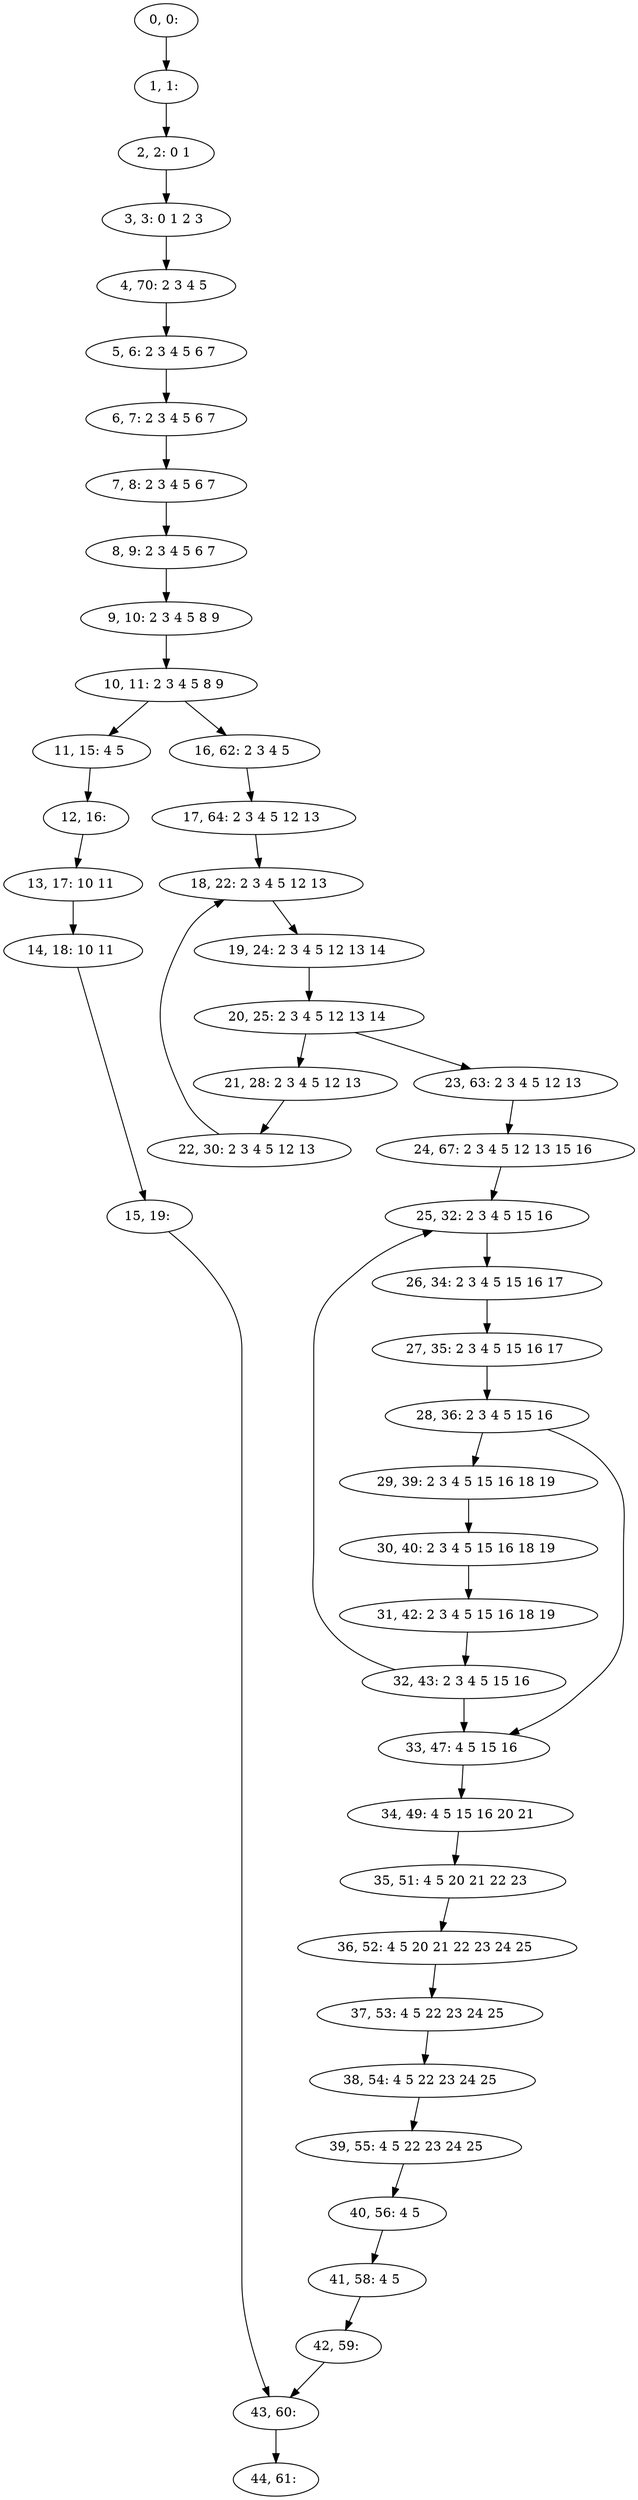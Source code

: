digraph G {
0[label="0, 0: "];
1[label="1, 1: "];
2[label="2, 2: 0 1 "];
3[label="3, 3: 0 1 2 3 "];
4[label="4, 70: 2 3 4 5 "];
5[label="5, 6: 2 3 4 5 6 7 "];
6[label="6, 7: 2 3 4 5 6 7 "];
7[label="7, 8: 2 3 4 5 6 7 "];
8[label="8, 9: 2 3 4 5 6 7 "];
9[label="9, 10: 2 3 4 5 8 9 "];
10[label="10, 11: 2 3 4 5 8 9 "];
11[label="11, 15: 4 5 "];
12[label="12, 16: "];
13[label="13, 17: 10 11 "];
14[label="14, 18: 10 11 "];
15[label="15, 19: "];
16[label="16, 62: 2 3 4 5 "];
17[label="17, 64: 2 3 4 5 12 13 "];
18[label="18, 22: 2 3 4 5 12 13 "];
19[label="19, 24: 2 3 4 5 12 13 14 "];
20[label="20, 25: 2 3 4 5 12 13 14 "];
21[label="21, 28: 2 3 4 5 12 13 "];
22[label="22, 30: 2 3 4 5 12 13 "];
23[label="23, 63: 2 3 4 5 12 13 "];
24[label="24, 67: 2 3 4 5 12 13 15 16 "];
25[label="25, 32: 2 3 4 5 15 16 "];
26[label="26, 34: 2 3 4 5 15 16 17 "];
27[label="27, 35: 2 3 4 5 15 16 17 "];
28[label="28, 36: 2 3 4 5 15 16 "];
29[label="29, 39: 2 3 4 5 15 16 18 19 "];
30[label="30, 40: 2 3 4 5 15 16 18 19 "];
31[label="31, 42: 2 3 4 5 15 16 18 19 "];
32[label="32, 43: 2 3 4 5 15 16 "];
33[label="33, 47: 4 5 15 16 "];
34[label="34, 49: 4 5 15 16 20 21 "];
35[label="35, 51: 4 5 20 21 22 23 "];
36[label="36, 52: 4 5 20 21 22 23 24 25 "];
37[label="37, 53: 4 5 22 23 24 25 "];
38[label="38, 54: 4 5 22 23 24 25 "];
39[label="39, 55: 4 5 22 23 24 25 "];
40[label="40, 56: 4 5 "];
41[label="41, 58: 4 5 "];
42[label="42, 59: "];
43[label="43, 60: "];
44[label="44, 61: "];
0->1 ;
1->2 ;
2->3 ;
3->4 ;
4->5 ;
5->6 ;
6->7 ;
7->8 ;
8->9 ;
9->10 ;
10->11 ;
10->16 ;
11->12 ;
12->13 ;
13->14 ;
14->15 ;
15->43 ;
16->17 ;
17->18 ;
18->19 ;
19->20 ;
20->21 ;
20->23 ;
21->22 ;
22->18 ;
23->24 ;
24->25 ;
25->26 ;
26->27 ;
27->28 ;
28->29 ;
28->33 ;
29->30 ;
30->31 ;
31->32 ;
32->33 ;
32->25 ;
33->34 ;
34->35 ;
35->36 ;
36->37 ;
37->38 ;
38->39 ;
39->40 ;
40->41 ;
41->42 ;
42->43 ;
43->44 ;
}
